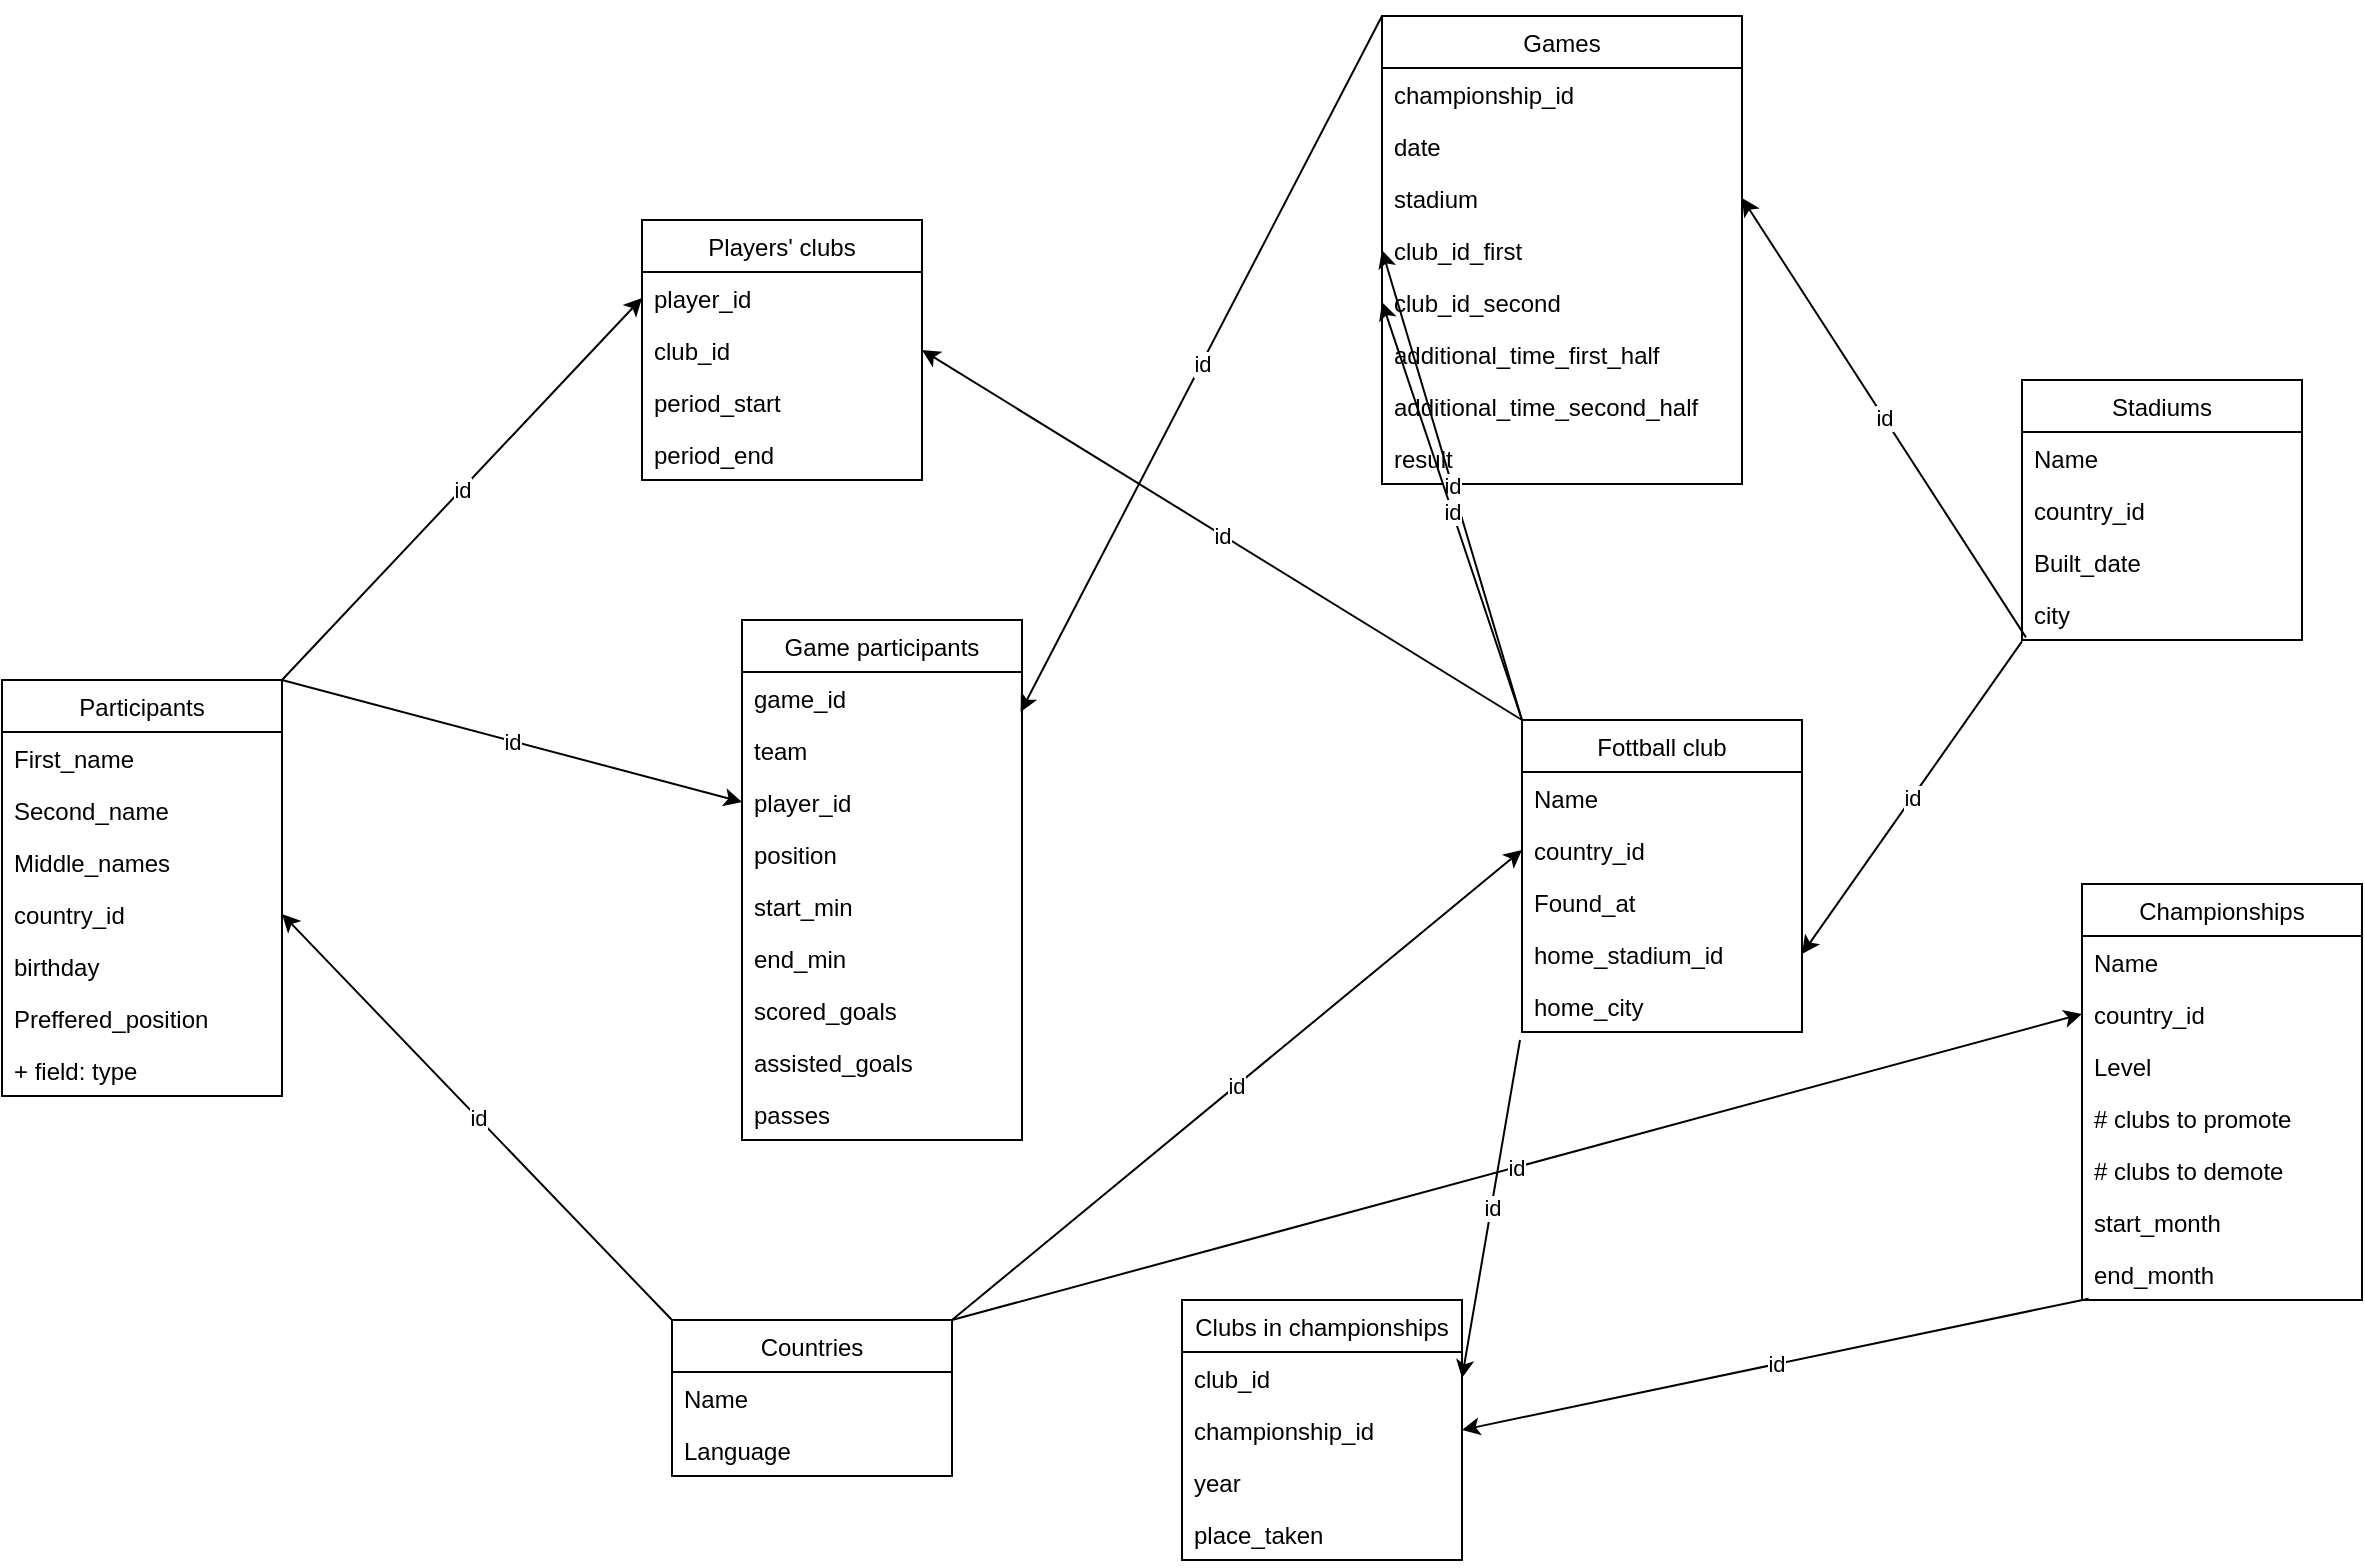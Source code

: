<mxfile version="14.2.4" type="github">
  <diagram name="Page-1" id="c4acf3e9-155e-7222-9cf6-157b1a14988f">
    <mxGraphModel dx="2062" dy="1155" grid="1" gridSize="10" guides="1" tooltips="1" connect="1" arrows="1" fold="1" page="1" pageScale="1" pageWidth="850" pageHeight="1100" background="#ffffff" math="0" shadow="0">
      <root>
        <mxCell id="0" />
        <mxCell id="1" parent="0" />
        <mxCell id="KciLQBizwRAoOv3Z7Yn2-1" value="Fottball club" style="swimlane;fontStyle=0;childLayout=stackLayout;horizontal=1;startSize=26;fillColor=none;horizontalStack=0;resizeParent=1;resizeParentMax=0;resizeLast=0;collapsible=1;marginBottom=0;" vertex="1" parent="1">
          <mxGeometry x="780" y="370" width="140" height="156" as="geometry" />
        </mxCell>
        <mxCell id="KciLQBizwRAoOv3Z7Yn2-2" value="Name" style="text;strokeColor=none;fillColor=none;align=left;verticalAlign=top;spacingLeft=4;spacingRight=4;overflow=hidden;rotatable=0;points=[[0,0.5],[1,0.5]];portConstraint=eastwest;" vertex="1" parent="KciLQBizwRAoOv3Z7Yn2-1">
          <mxGeometry y="26" width="140" height="26" as="geometry" />
        </mxCell>
        <mxCell id="KciLQBizwRAoOv3Z7Yn2-3" value="country_id" style="text;strokeColor=none;fillColor=none;align=left;verticalAlign=top;spacingLeft=4;spacingRight=4;overflow=hidden;rotatable=0;points=[[0,0.5],[1,0.5]];portConstraint=eastwest;" vertex="1" parent="KciLQBizwRAoOv3Z7Yn2-1">
          <mxGeometry y="52" width="140" height="26" as="geometry" />
        </mxCell>
        <mxCell id="KciLQBizwRAoOv3Z7Yn2-5" value="Found_at" style="text;strokeColor=none;fillColor=none;align=left;verticalAlign=top;spacingLeft=4;spacingRight=4;overflow=hidden;rotatable=0;points=[[0,0.5],[1,0.5]];portConstraint=eastwest;" vertex="1" parent="KciLQBizwRAoOv3Z7Yn2-1">
          <mxGeometry y="78" width="140" height="26" as="geometry" />
        </mxCell>
        <mxCell id="KciLQBizwRAoOv3Z7Yn2-6" value="home_stadium_id" style="text;strokeColor=none;fillColor=none;align=left;verticalAlign=top;spacingLeft=4;spacingRight=4;overflow=hidden;rotatable=0;points=[[0,0.5],[1,0.5]];portConstraint=eastwest;" vertex="1" parent="KciLQBizwRAoOv3Z7Yn2-1">
          <mxGeometry y="104" width="140" height="26" as="geometry" />
        </mxCell>
        <mxCell id="KciLQBizwRAoOv3Z7Yn2-4" value="home_city" style="text;strokeColor=none;fillColor=none;align=left;verticalAlign=top;spacingLeft=4;spacingRight=4;overflow=hidden;rotatable=0;points=[[0,0.5],[1,0.5]];portConstraint=eastwest;" vertex="1" parent="KciLQBizwRAoOv3Z7Yn2-1">
          <mxGeometry y="130" width="140" height="26" as="geometry" />
        </mxCell>
        <mxCell id="KciLQBizwRAoOv3Z7Yn2-7" value="Participants" style="swimlane;fontStyle=0;childLayout=stackLayout;horizontal=1;startSize=26;fillColor=none;horizontalStack=0;resizeParent=1;resizeParentMax=0;resizeLast=0;collapsible=1;marginBottom=0;" vertex="1" parent="1">
          <mxGeometry x="20" y="350" width="140" height="208" as="geometry" />
        </mxCell>
        <mxCell id="KciLQBizwRAoOv3Z7Yn2-8" value="First_name" style="text;strokeColor=none;fillColor=none;align=left;verticalAlign=top;spacingLeft=4;spacingRight=4;overflow=hidden;rotatable=0;points=[[0,0.5],[1,0.5]];portConstraint=eastwest;" vertex="1" parent="KciLQBizwRAoOv3Z7Yn2-7">
          <mxGeometry y="26" width="140" height="26" as="geometry" />
        </mxCell>
        <mxCell id="KciLQBizwRAoOv3Z7Yn2-13" value="Second_name" style="text;strokeColor=none;fillColor=none;align=left;verticalAlign=top;spacingLeft=4;spacingRight=4;overflow=hidden;rotatable=0;points=[[0,0.5],[1,0.5]];portConstraint=eastwest;" vertex="1" parent="KciLQBizwRAoOv3Z7Yn2-7">
          <mxGeometry y="52" width="140" height="26" as="geometry" />
        </mxCell>
        <mxCell id="KciLQBizwRAoOv3Z7Yn2-14" value="Middle_names" style="text;strokeColor=none;fillColor=none;align=left;verticalAlign=top;spacingLeft=4;spacingRight=4;overflow=hidden;rotatable=0;points=[[0,0.5],[1,0.5]];portConstraint=eastwest;" vertex="1" parent="KciLQBizwRAoOv3Z7Yn2-7">
          <mxGeometry y="78" width="140" height="26" as="geometry" />
        </mxCell>
        <mxCell id="KciLQBizwRAoOv3Z7Yn2-9" value="country_id" style="text;strokeColor=none;fillColor=none;align=left;verticalAlign=top;spacingLeft=4;spacingRight=4;overflow=hidden;rotatable=0;points=[[0,0.5],[1,0.5]];portConstraint=eastwest;" vertex="1" parent="KciLQBizwRAoOv3Z7Yn2-7">
          <mxGeometry y="104" width="140" height="26" as="geometry" />
        </mxCell>
        <mxCell id="KciLQBizwRAoOv3Z7Yn2-10" value="birthday" style="text;strokeColor=none;fillColor=none;align=left;verticalAlign=top;spacingLeft=4;spacingRight=4;overflow=hidden;rotatable=0;points=[[0,0.5],[1,0.5]];portConstraint=eastwest;" vertex="1" parent="KciLQBizwRAoOv3Z7Yn2-7">
          <mxGeometry y="130" width="140" height="26" as="geometry" />
        </mxCell>
        <mxCell id="KciLQBizwRAoOv3Z7Yn2-11" value="Preffered_position" style="text;strokeColor=none;fillColor=none;align=left;verticalAlign=top;spacingLeft=4;spacingRight=4;overflow=hidden;rotatable=0;points=[[0,0.5],[1,0.5]];portConstraint=eastwest;" vertex="1" parent="KciLQBizwRAoOv3Z7Yn2-7">
          <mxGeometry y="156" width="140" height="26" as="geometry" />
        </mxCell>
        <mxCell id="KciLQBizwRAoOv3Z7Yn2-12" value="+ field: type" style="text;strokeColor=none;fillColor=none;align=left;verticalAlign=top;spacingLeft=4;spacingRight=4;overflow=hidden;rotatable=0;points=[[0,0.5],[1,0.5]];portConstraint=eastwest;" vertex="1" parent="KciLQBizwRAoOv3Z7Yn2-7">
          <mxGeometry y="182" width="140" height="26" as="geometry" />
        </mxCell>
        <mxCell id="KciLQBizwRAoOv3Z7Yn2-16" value="Players&#39; clubs" style="swimlane;fontStyle=0;childLayout=stackLayout;horizontal=1;startSize=26;fillColor=none;horizontalStack=0;resizeParent=1;resizeParentMax=0;resizeLast=0;collapsible=1;marginBottom=0;" vertex="1" parent="1">
          <mxGeometry x="340" y="120" width="140" height="130" as="geometry" />
        </mxCell>
        <mxCell id="KciLQBizwRAoOv3Z7Yn2-17" value="player_id" style="text;strokeColor=none;fillColor=none;align=left;verticalAlign=top;spacingLeft=4;spacingRight=4;overflow=hidden;rotatable=0;points=[[0,0.5],[1,0.5]];portConstraint=eastwest;" vertex="1" parent="KciLQBizwRAoOv3Z7Yn2-16">
          <mxGeometry y="26" width="140" height="26" as="geometry" />
        </mxCell>
        <mxCell id="KciLQBizwRAoOv3Z7Yn2-18" value="club_id" style="text;strokeColor=none;fillColor=none;align=left;verticalAlign=top;spacingLeft=4;spacingRight=4;overflow=hidden;rotatable=0;points=[[0,0.5],[1,0.5]];portConstraint=eastwest;" vertex="1" parent="KciLQBizwRAoOv3Z7Yn2-16">
          <mxGeometry y="52" width="140" height="26" as="geometry" />
        </mxCell>
        <mxCell id="KciLQBizwRAoOv3Z7Yn2-19" value="period_start" style="text;strokeColor=none;fillColor=none;align=left;verticalAlign=top;spacingLeft=4;spacingRight=4;overflow=hidden;rotatable=0;points=[[0,0.5],[1,0.5]];portConstraint=eastwest;" vertex="1" parent="KciLQBizwRAoOv3Z7Yn2-16">
          <mxGeometry y="78" width="140" height="26" as="geometry" />
        </mxCell>
        <mxCell id="KciLQBizwRAoOv3Z7Yn2-20" value="period_end" style="text;strokeColor=none;fillColor=none;align=left;verticalAlign=top;spacingLeft=4;spacingRight=4;overflow=hidden;rotatable=0;points=[[0,0.5],[1,0.5]];portConstraint=eastwest;" vertex="1" parent="KciLQBizwRAoOv3Z7Yn2-16">
          <mxGeometry y="104" width="140" height="26" as="geometry" />
        </mxCell>
        <mxCell id="KciLQBizwRAoOv3Z7Yn2-22" value="id" style="endArrow=classic;html=1;exitX=1;exitY=0;exitDx=0;exitDy=0;entryX=0;entryY=0.5;entryDx=0;entryDy=0;" edge="1" parent="1" source="KciLQBizwRAoOv3Z7Yn2-7" target="KciLQBizwRAoOv3Z7Yn2-17">
          <mxGeometry width="50" height="50" relative="1" as="geometry">
            <mxPoint x="500" y="440" as="sourcePoint" />
            <mxPoint x="550" y="390" as="targetPoint" />
          </mxGeometry>
        </mxCell>
        <mxCell id="KciLQBizwRAoOv3Z7Yn2-23" value="id" style="endArrow=classic;html=1;exitX=0;exitY=0;exitDx=0;exitDy=0;entryX=1;entryY=0.5;entryDx=0;entryDy=0;" edge="1" parent="1" source="KciLQBizwRAoOv3Z7Yn2-1" target="KciLQBizwRAoOv3Z7Yn2-18">
          <mxGeometry width="50" height="50" relative="1" as="geometry">
            <mxPoint x="500" y="440" as="sourcePoint" />
            <mxPoint x="550" y="390" as="targetPoint" />
          </mxGeometry>
        </mxCell>
        <mxCell id="KciLQBizwRAoOv3Z7Yn2-24" value="Countries" style="swimlane;fontStyle=0;childLayout=stackLayout;horizontal=1;startSize=26;fillColor=none;horizontalStack=0;resizeParent=1;resizeParentMax=0;resizeLast=0;collapsible=1;marginBottom=0;" vertex="1" parent="1">
          <mxGeometry x="355" y="670" width="140" height="78" as="geometry" />
        </mxCell>
        <mxCell id="KciLQBizwRAoOv3Z7Yn2-25" value="Name" style="text;strokeColor=none;fillColor=none;align=left;verticalAlign=top;spacingLeft=4;spacingRight=4;overflow=hidden;rotatable=0;points=[[0,0.5],[1,0.5]];portConstraint=eastwest;" vertex="1" parent="KciLQBizwRAoOv3Z7Yn2-24">
          <mxGeometry y="26" width="140" height="26" as="geometry" />
        </mxCell>
        <mxCell id="KciLQBizwRAoOv3Z7Yn2-26" value="Language" style="text;strokeColor=none;fillColor=none;align=left;verticalAlign=top;spacingLeft=4;spacingRight=4;overflow=hidden;rotatable=0;points=[[0,0.5],[1,0.5]];portConstraint=eastwest;" vertex="1" parent="KciLQBizwRAoOv3Z7Yn2-24">
          <mxGeometry y="52" width="140" height="26" as="geometry" />
        </mxCell>
        <mxCell id="KciLQBizwRAoOv3Z7Yn2-32" value="id" style="endArrow=classic;html=1;exitX=0;exitY=0;exitDx=0;exitDy=0;entryX=1;entryY=0.5;entryDx=0;entryDy=0;" edge="1" parent="1" source="KciLQBizwRAoOv3Z7Yn2-24" target="KciLQBizwRAoOv3Z7Yn2-9">
          <mxGeometry width="50" height="50" relative="1" as="geometry">
            <mxPoint x="500" y="440" as="sourcePoint" />
            <mxPoint x="170" y="467" as="targetPoint" />
          </mxGeometry>
        </mxCell>
        <mxCell id="KciLQBizwRAoOv3Z7Yn2-33" value="id" style="endArrow=classic;html=1;exitX=1;exitY=0;exitDx=0;exitDy=0;entryX=0;entryY=0.5;entryDx=0;entryDy=0;" edge="1" parent="1" source="KciLQBizwRAoOv3Z7Yn2-24" target="KciLQBizwRAoOv3Z7Yn2-3">
          <mxGeometry width="50" height="50" relative="1" as="geometry">
            <mxPoint x="500" y="440" as="sourcePoint" />
            <mxPoint x="550" y="390" as="targetPoint" />
          </mxGeometry>
        </mxCell>
        <mxCell id="KciLQBizwRAoOv3Z7Yn2-34" value="Championships" style="swimlane;fontStyle=0;childLayout=stackLayout;horizontal=1;startSize=26;fillColor=none;horizontalStack=0;resizeParent=1;resizeParentMax=0;resizeLast=0;collapsible=1;marginBottom=0;" vertex="1" parent="1">
          <mxGeometry x="1060" y="452" width="140" height="208" as="geometry" />
        </mxCell>
        <mxCell id="KciLQBizwRAoOv3Z7Yn2-35" value="Name" style="text;strokeColor=none;fillColor=none;align=left;verticalAlign=top;spacingLeft=4;spacingRight=4;overflow=hidden;rotatable=0;points=[[0,0.5],[1,0.5]];portConstraint=eastwest;" vertex="1" parent="KciLQBizwRAoOv3Z7Yn2-34">
          <mxGeometry y="26" width="140" height="26" as="geometry" />
        </mxCell>
        <mxCell id="KciLQBizwRAoOv3Z7Yn2-36" value="country_id" style="text;strokeColor=none;fillColor=none;align=left;verticalAlign=top;spacingLeft=4;spacingRight=4;overflow=hidden;rotatable=0;points=[[0,0.5],[1,0.5]];portConstraint=eastwest;" vertex="1" parent="KciLQBizwRAoOv3Z7Yn2-34">
          <mxGeometry y="52" width="140" height="26" as="geometry" />
        </mxCell>
        <mxCell id="KciLQBizwRAoOv3Z7Yn2-37" value="Level" style="text;strokeColor=none;fillColor=none;align=left;verticalAlign=top;spacingLeft=4;spacingRight=4;overflow=hidden;rotatable=0;points=[[0,0.5],[1,0.5]];portConstraint=eastwest;" vertex="1" parent="KciLQBizwRAoOv3Z7Yn2-34">
          <mxGeometry y="78" width="140" height="26" as="geometry" />
        </mxCell>
        <mxCell id="KciLQBizwRAoOv3Z7Yn2-46" value="# clubs to promote" style="text;strokeColor=none;fillColor=none;align=left;verticalAlign=top;spacingLeft=4;spacingRight=4;overflow=hidden;rotatable=0;points=[[0,0.5],[1,0.5]];portConstraint=eastwest;" vertex="1" parent="KciLQBizwRAoOv3Z7Yn2-34">
          <mxGeometry y="104" width="140" height="26" as="geometry" />
        </mxCell>
        <mxCell id="KciLQBizwRAoOv3Z7Yn2-47" value="# clubs to demote" style="text;strokeColor=none;fillColor=none;align=left;verticalAlign=top;spacingLeft=4;spacingRight=4;overflow=hidden;rotatable=0;points=[[0,0.5],[1,0.5]];portConstraint=eastwest;" vertex="1" parent="KciLQBizwRAoOv3Z7Yn2-34">
          <mxGeometry y="130" width="140" height="26" as="geometry" />
        </mxCell>
        <mxCell id="KciLQBizwRAoOv3Z7Yn2-50" value="start_month" style="text;strokeColor=none;fillColor=none;align=left;verticalAlign=top;spacingLeft=4;spacingRight=4;overflow=hidden;rotatable=0;points=[[0,0.5],[1,0.5]];portConstraint=eastwest;" vertex="1" parent="KciLQBizwRAoOv3Z7Yn2-34">
          <mxGeometry y="156" width="140" height="26" as="geometry" />
        </mxCell>
        <mxCell id="KciLQBizwRAoOv3Z7Yn2-51" value="end_month" style="text;strokeColor=none;fillColor=none;align=left;verticalAlign=top;spacingLeft=4;spacingRight=4;overflow=hidden;rotatable=0;points=[[0,0.5],[1,0.5]];portConstraint=eastwest;" vertex="1" parent="KciLQBizwRAoOv3Z7Yn2-34">
          <mxGeometry y="182" width="140" height="26" as="geometry" />
        </mxCell>
        <mxCell id="KciLQBizwRAoOv3Z7Yn2-40" value="id" style="endArrow=classic;html=1;exitX=1;exitY=0;exitDx=0;exitDy=0;entryX=0;entryY=0.5;entryDx=0;entryDy=0;" edge="1" parent="1" source="KciLQBizwRAoOv3Z7Yn2-24" target="KciLQBizwRAoOv3Z7Yn2-36">
          <mxGeometry width="50" height="50" relative="1" as="geometry">
            <mxPoint x="505" y="680" as="sourcePoint" />
            <mxPoint x="790" y="445" as="targetPoint" />
          </mxGeometry>
        </mxCell>
        <mxCell id="KciLQBizwRAoOv3Z7Yn2-41" value="Clubs in championships" style="swimlane;fontStyle=0;childLayout=stackLayout;horizontal=1;startSize=26;fillColor=none;horizontalStack=0;resizeParent=1;resizeParentMax=0;resizeLast=0;collapsible=1;marginBottom=0;" vertex="1" parent="1">
          <mxGeometry x="610" y="660" width="140" height="130" as="geometry" />
        </mxCell>
        <mxCell id="KciLQBizwRAoOv3Z7Yn2-42" value="club_id" style="text;strokeColor=none;fillColor=none;align=left;verticalAlign=top;spacingLeft=4;spacingRight=4;overflow=hidden;rotatable=0;points=[[0,0.5],[1,0.5]];portConstraint=eastwest;" vertex="1" parent="KciLQBizwRAoOv3Z7Yn2-41">
          <mxGeometry y="26" width="140" height="26" as="geometry" />
        </mxCell>
        <mxCell id="KciLQBizwRAoOv3Z7Yn2-43" value="championship_id" style="text;strokeColor=none;fillColor=none;align=left;verticalAlign=top;spacingLeft=4;spacingRight=4;overflow=hidden;rotatable=0;points=[[0,0.5],[1,0.5]];portConstraint=eastwest;" vertex="1" parent="KciLQBizwRAoOv3Z7Yn2-41">
          <mxGeometry y="52" width="140" height="26" as="geometry" />
        </mxCell>
        <mxCell id="KciLQBizwRAoOv3Z7Yn2-44" value="year" style="text;strokeColor=none;fillColor=none;align=left;verticalAlign=top;spacingLeft=4;spacingRight=4;overflow=hidden;rotatable=0;points=[[0,0.5],[1,0.5]];portConstraint=eastwest;" vertex="1" parent="KciLQBizwRAoOv3Z7Yn2-41">
          <mxGeometry y="78" width="140" height="26" as="geometry" />
        </mxCell>
        <mxCell id="KciLQBizwRAoOv3Z7Yn2-95" value="place_taken" style="text;strokeColor=none;fillColor=none;align=left;verticalAlign=top;spacingLeft=4;spacingRight=4;overflow=hidden;rotatable=0;points=[[0,0.5],[1,0.5]];portConstraint=eastwest;" vertex="1" parent="KciLQBizwRAoOv3Z7Yn2-41">
          <mxGeometry y="104" width="140" height="26" as="geometry" />
        </mxCell>
        <mxCell id="KciLQBizwRAoOv3Z7Yn2-48" value="id" style="endArrow=classic;html=1;entryX=1;entryY=0.5;entryDx=0;entryDy=0;exitX=0.024;exitY=0.974;exitDx=0;exitDy=0;exitPerimeter=0;" edge="1" parent="1" source="KciLQBizwRAoOv3Z7Yn2-51" target="KciLQBizwRAoOv3Z7Yn2-43">
          <mxGeometry width="50" height="50" relative="1" as="geometry">
            <mxPoint x="1022" y="660" as="sourcePoint" />
            <mxPoint x="800" y="155" as="targetPoint" />
          </mxGeometry>
        </mxCell>
        <mxCell id="KciLQBizwRAoOv3Z7Yn2-49" value="id" style="endArrow=classic;html=1;entryX=1;entryY=0.5;entryDx=0;entryDy=0;" edge="1" parent="1" target="KciLQBizwRAoOv3Z7Yn2-42">
          <mxGeometry width="50" height="50" relative="1" as="geometry">
            <mxPoint x="779" y="530" as="sourcePoint" />
            <mxPoint x="760" y="735" as="targetPoint" />
          </mxGeometry>
        </mxCell>
        <mxCell id="KciLQBizwRAoOv3Z7Yn2-52" value="Games" style="swimlane;fontStyle=0;childLayout=stackLayout;horizontal=1;startSize=26;fillColor=none;horizontalStack=0;resizeParent=1;resizeParentMax=0;resizeLast=0;collapsible=1;marginBottom=0;" vertex="1" parent="1">
          <mxGeometry x="710" y="18" width="180" height="234" as="geometry" />
        </mxCell>
        <mxCell id="KciLQBizwRAoOv3Z7Yn2-53" value="championship_id" style="text;strokeColor=none;fillColor=none;align=left;verticalAlign=top;spacingLeft=4;spacingRight=4;overflow=hidden;rotatable=0;points=[[0,0.5],[1,0.5]];portConstraint=eastwest;" vertex="1" parent="KciLQBizwRAoOv3Z7Yn2-52">
          <mxGeometry y="26" width="180" height="26" as="geometry" />
        </mxCell>
        <mxCell id="KciLQBizwRAoOv3Z7Yn2-54" value="date" style="text;strokeColor=none;fillColor=none;align=left;verticalAlign=top;spacingLeft=4;spacingRight=4;overflow=hidden;rotatable=0;points=[[0,0.5],[1,0.5]];portConstraint=eastwest;" vertex="1" parent="KciLQBizwRAoOv3Z7Yn2-52">
          <mxGeometry y="52" width="180" height="26" as="geometry" />
        </mxCell>
        <mxCell id="KciLQBizwRAoOv3Z7Yn2-55" value="stadium" style="text;strokeColor=none;fillColor=none;align=left;verticalAlign=top;spacingLeft=4;spacingRight=4;overflow=hidden;rotatable=0;points=[[0,0.5],[1,0.5]];portConstraint=eastwest;" vertex="1" parent="KciLQBizwRAoOv3Z7Yn2-52">
          <mxGeometry y="78" width="180" height="26" as="geometry" />
        </mxCell>
        <mxCell id="KciLQBizwRAoOv3Z7Yn2-56" value="club_id_first" style="text;strokeColor=none;fillColor=none;align=left;verticalAlign=top;spacingLeft=4;spacingRight=4;overflow=hidden;rotatable=0;points=[[0,0.5],[1,0.5]];portConstraint=eastwest;" vertex="1" parent="KciLQBizwRAoOv3Z7Yn2-52">
          <mxGeometry y="104" width="180" height="26" as="geometry" />
        </mxCell>
        <mxCell id="KciLQBizwRAoOv3Z7Yn2-57" value="club_id_second" style="text;strokeColor=none;fillColor=none;align=left;verticalAlign=top;spacingLeft=4;spacingRight=4;overflow=hidden;rotatable=0;points=[[0,0.5],[1,0.5]];portConstraint=eastwest;" vertex="1" parent="KciLQBizwRAoOv3Z7Yn2-52">
          <mxGeometry y="130" width="180" height="26" as="geometry" />
        </mxCell>
        <mxCell id="KciLQBizwRAoOv3Z7Yn2-84" value="additional_time_first_half" style="text;strokeColor=none;fillColor=none;align=left;verticalAlign=top;spacingLeft=4;spacingRight=4;overflow=hidden;rotatable=0;points=[[0,0.5],[1,0.5]];portConstraint=eastwest;" vertex="1" parent="KciLQBizwRAoOv3Z7Yn2-52">
          <mxGeometry y="156" width="180" height="26" as="geometry" />
        </mxCell>
        <mxCell id="KciLQBizwRAoOv3Z7Yn2-85" value="additional_time_second_half&#xa;" style="text;strokeColor=none;fillColor=none;align=left;verticalAlign=top;spacingLeft=4;spacingRight=4;overflow=hidden;rotatable=0;points=[[0,0.5],[1,0.5]];portConstraint=eastwest;" vertex="1" parent="KciLQBizwRAoOv3Z7Yn2-52">
          <mxGeometry y="182" width="180" height="26" as="geometry" />
        </mxCell>
        <mxCell id="KciLQBizwRAoOv3Z7Yn2-86" value="result" style="text;strokeColor=none;fillColor=none;align=left;verticalAlign=top;spacingLeft=4;spacingRight=4;overflow=hidden;rotatable=0;points=[[0,0.5],[1,0.5]];portConstraint=eastwest;" vertex="1" parent="KciLQBizwRAoOv3Z7Yn2-52">
          <mxGeometry y="208" width="180" height="26" as="geometry" />
        </mxCell>
        <mxCell id="KciLQBizwRAoOv3Z7Yn2-58" value="Stadiums" style="swimlane;fontStyle=0;childLayout=stackLayout;horizontal=1;startSize=26;fillColor=none;horizontalStack=0;resizeParent=1;resizeParentMax=0;resizeLast=0;collapsible=1;marginBottom=0;" vertex="1" parent="1">
          <mxGeometry x="1030" y="200" width="140" height="130" as="geometry" />
        </mxCell>
        <mxCell id="KciLQBizwRAoOv3Z7Yn2-59" value="Name" style="text;strokeColor=none;fillColor=none;align=left;verticalAlign=top;spacingLeft=4;spacingRight=4;overflow=hidden;rotatable=0;points=[[0,0.5],[1,0.5]];portConstraint=eastwest;" vertex="1" parent="KciLQBizwRAoOv3Z7Yn2-58">
          <mxGeometry y="26" width="140" height="26" as="geometry" />
        </mxCell>
        <mxCell id="KciLQBizwRAoOv3Z7Yn2-60" value="country_id" style="text;strokeColor=none;fillColor=none;align=left;verticalAlign=top;spacingLeft=4;spacingRight=4;overflow=hidden;rotatable=0;points=[[0,0.5],[1,0.5]];portConstraint=eastwest;" vertex="1" parent="KciLQBizwRAoOv3Z7Yn2-58">
          <mxGeometry y="52" width="140" height="26" as="geometry" />
        </mxCell>
        <mxCell id="KciLQBizwRAoOv3Z7Yn2-61" value="Built_date" style="text;strokeColor=none;fillColor=none;align=left;verticalAlign=top;spacingLeft=4;spacingRight=4;overflow=hidden;rotatable=0;points=[[0,0.5],[1,0.5]];portConstraint=eastwest;" vertex="1" parent="KciLQBizwRAoOv3Z7Yn2-58">
          <mxGeometry y="78" width="140" height="26" as="geometry" />
        </mxCell>
        <mxCell id="KciLQBizwRAoOv3Z7Yn2-62" value="city" style="text;strokeColor=none;fillColor=none;align=left;verticalAlign=top;spacingLeft=4;spacingRight=4;overflow=hidden;rotatable=0;points=[[0,0.5],[1,0.5]];portConstraint=eastwest;" vertex="1" parent="KciLQBizwRAoOv3Z7Yn2-58">
          <mxGeometry y="104" width="140" height="26" as="geometry" />
        </mxCell>
        <mxCell id="KciLQBizwRAoOv3Z7Yn2-64" value="id" style="endArrow=classic;html=1;exitX=0;exitY=1.026;exitDx=0;exitDy=0;entryX=1;entryY=0.5;entryDx=0;entryDy=0;exitPerimeter=0;" edge="1" parent="1" source="KciLQBizwRAoOv3Z7Yn2-62" target="KciLQBizwRAoOv3Z7Yn2-6">
          <mxGeometry width="50" height="50" relative="1" as="geometry">
            <mxPoint x="505" y="680" as="sourcePoint" />
            <mxPoint x="1030" y="525" as="targetPoint" />
          </mxGeometry>
        </mxCell>
        <mxCell id="KciLQBizwRAoOv3Z7Yn2-65" value="id" style="endArrow=classic;html=1;exitX=0.014;exitY=0.949;exitDx=0;exitDy=0;entryX=1;entryY=0.5;entryDx=0;entryDy=0;exitPerimeter=0;" edge="1" parent="1" source="KciLQBizwRAoOv3Z7Yn2-62" target="KciLQBizwRAoOv3Z7Yn2-55">
          <mxGeometry width="50" height="50" relative="1" as="geometry">
            <mxPoint x="1040" y="340.676" as="sourcePoint" />
            <mxPoint x="930" y="497" as="targetPoint" />
          </mxGeometry>
        </mxCell>
        <mxCell id="KciLQBizwRAoOv3Z7Yn2-67" value="id" style="endArrow=classic;html=1;exitX=0;exitY=0;exitDx=0;exitDy=0;entryX=0;entryY=0.5;entryDx=0;entryDy=0;" edge="1" parent="1" source="KciLQBizwRAoOv3Z7Yn2-1" target="KciLQBizwRAoOv3Z7Yn2-56">
          <mxGeometry width="50" height="50" relative="1" as="geometry">
            <mxPoint x="790" y="380" as="sourcePoint" />
            <mxPoint x="490" y="195" as="targetPoint" />
          </mxGeometry>
        </mxCell>
        <mxCell id="KciLQBizwRAoOv3Z7Yn2-68" value="id" style="endArrow=classic;html=1;exitX=0;exitY=0;exitDx=0;exitDy=0;entryX=0;entryY=0.5;entryDx=0;entryDy=0;" edge="1" parent="1" source="KciLQBizwRAoOv3Z7Yn2-1" target="KciLQBizwRAoOv3Z7Yn2-57">
          <mxGeometry width="50" height="50" relative="1" as="geometry">
            <mxPoint x="790" y="380" as="sourcePoint" />
            <mxPoint x="700" y="167" as="targetPoint" />
          </mxGeometry>
        </mxCell>
        <mxCell id="KciLQBizwRAoOv3Z7Yn2-69" value="Game participants" style="swimlane;fontStyle=0;childLayout=stackLayout;horizontal=1;startSize=26;fillColor=none;horizontalStack=0;resizeParent=1;resizeParentMax=0;resizeLast=0;collapsible=1;marginBottom=0;" vertex="1" parent="1">
          <mxGeometry x="390" y="320" width="140" height="260" as="geometry" />
        </mxCell>
        <mxCell id="KciLQBizwRAoOv3Z7Yn2-70" value="game_id" style="text;strokeColor=none;fillColor=none;align=left;verticalAlign=top;spacingLeft=4;spacingRight=4;overflow=hidden;rotatable=0;points=[[0,0.5],[1,0.5]];portConstraint=eastwest;" vertex="1" parent="KciLQBizwRAoOv3Z7Yn2-69">
          <mxGeometry y="26" width="140" height="26" as="geometry" />
        </mxCell>
        <mxCell id="KciLQBizwRAoOv3Z7Yn2-71" value="team" style="text;strokeColor=none;fillColor=none;align=left;verticalAlign=top;spacingLeft=4;spacingRight=4;overflow=hidden;rotatable=0;points=[[0,0.5],[1,0.5]];portConstraint=eastwest;" vertex="1" parent="KciLQBizwRAoOv3Z7Yn2-69">
          <mxGeometry y="52" width="140" height="26" as="geometry" />
        </mxCell>
        <mxCell id="KciLQBizwRAoOv3Z7Yn2-72" value="player_id" style="text;strokeColor=none;fillColor=none;align=left;verticalAlign=top;spacingLeft=4;spacingRight=4;overflow=hidden;rotatable=0;points=[[0,0.5],[1,0.5]];portConstraint=eastwest;" vertex="1" parent="KciLQBizwRAoOv3Z7Yn2-69">
          <mxGeometry y="78" width="140" height="26" as="geometry" />
        </mxCell>
        <mxCell id="KciLQBizwRAoOv3Z7Yn2-73" value="position" style="text;strokeColor=none;fillColor=none;align=left;verticalAlign=top;spacingLeft=4;spacingRight=4;overflow=hidden;rotatable=0;points=[[0,0.5],[1,0.5]];portConstraint=eastwest;" vertex="1" parent="KciLQBizwRAoOv3Z7Yn2-69">
          <mxGeometry y="104" width="140" height="26" as="geometry" />
        </mxCell>
        <mxCell id="KciLQBizwRAoOv3Z7Yn2-82" value="start_min" style="text;strokeColor=none;fillColor=none;align=left;verticalAlign=top;spacingLeft=4;spacingRight=4;overflow=hidden;rotatable=0;points=[[0,0.5],[1,0.5]];portConstraint=eastwest;" vertex="1" parent="KciLQBizwRAoOv3Z7Yn2-69">
          <mxGeometry y="130" width="140" height="26" as="geometry" />
        </mxCell>
        <mxCell id="KciLQBizwRAoOv3Z7Yn2-83" value="end_min" style="text;strokeColor=none;fillColor=none;align=left;verticalAlign=top;spacingLeft=4;spacingRight=4;overflow=hidden;rotatable=0;points=[[0,0.5],[1,0.5]];portConstraint=eastwest;" vertex="1" parent="KciLQBizwRAoOv3Z7Yn2-69">
          <mxGeometry y="156" width="140" height="26" as="geometry" />
        </mxCell>
        <mxCell id="KciLQBizwRAoOv3Z7Yn2-76" value="scored_goals" style="text;strokeColor=none;fillColor=none;align=left;verticalAlign=top;spacingLeft=4;spacingRight=4;overflow=hidden;rotatable=0;points=[[0,0.5],[1,0.5]];portConstraint=eastwest;" vertex="1" parent="KciLQBizwRAoOv3Z7Yn2-69">
          <mxGeometry y="182" width="140" height="26" as="geometry" />
        </mxCell>
        <mxCell id="KciLQBizwRAoOv3Z7Yn2-80" value="assisted_goals" style="text;strokeColor=none;fillColor=none;align=left;verticalAlign=top;spacingLeft=4;spacingRight=4;overflow=hidden;rotatable=0;points=[[0,0.5],[1,0.5]];portConstraint=eastwest;" vertex="1" parent="KciLQBizwRAoOv3Z7Yn2-69">
          <mxGeometry y="208" width="140" height="26" as="geometry" />
        </mxCell>
        <mxCell id="KciLQBizwRAoOv3Z7Yn2-81" value="passes" style="text;strokeColor=none;fillColor=none;align=left;verticalAlign=top;spacingLeft=4;spacingRight=4;overflow=hidden;rotatable=0;points=[[0,0.5],[1,0.5]];portConstraint=eastwest;" vertex="1" parent="KciLQBizwRAoOv3Z7Yn2-69">
          <mxGeometry y="234" width="140" height="26" as="geometry" />
        </mxCell>
        <mxCell id="KciLQBizwRAoOv3Z7Yn2-77" value="id" style="endArrow=classic;html=1;exitX=0;exitY=0;exitDx=0;exitDy=0;entryX=0.995;entryY=0.769;entryDx=0;entryDy=0;entryPerimeter=0;" edge="1" parent="1" source="KciLQBizwRAoOv3Z7Yn2-52" target="KciLQBizwRAoOv3Z7Yn2-70">
          <mxGeometry width="50" height="50" relative="1" as="geometry">
            <mxPoint x="790" y="380" as="sourcePoint" />
            <mxPoint x="700" y="247" as="targetPoint" />
          </mxGeometry>
        </mxCell>
        <mxCell id="KciLQBizwRAoOv3Z7Yn2-78" value="id" style="endArrow=classic;html=1;exitX=1;exitY=0;exitDx=0;exitDy=0;entryX=0;entryY=0.5;entryDx=0;entryDy=0;" edge="1" parent="1" source="KciLQBizwRAoOv3Z7Yn2-7" target="KciLQBizwRAoOv3Z7Yn2-72">
          <mxGeometry width="50" height="50" relative="1" as="geometry">
            <mxPoint x="365" y="680" as="sourcePoint" />
            <mxPoint x="170" y="477" as="targetPoint" />
          </mxGeometry>
        </mxCell>
      </root>
    </mxGraphModel>
  </diagram>
</mxfile>
